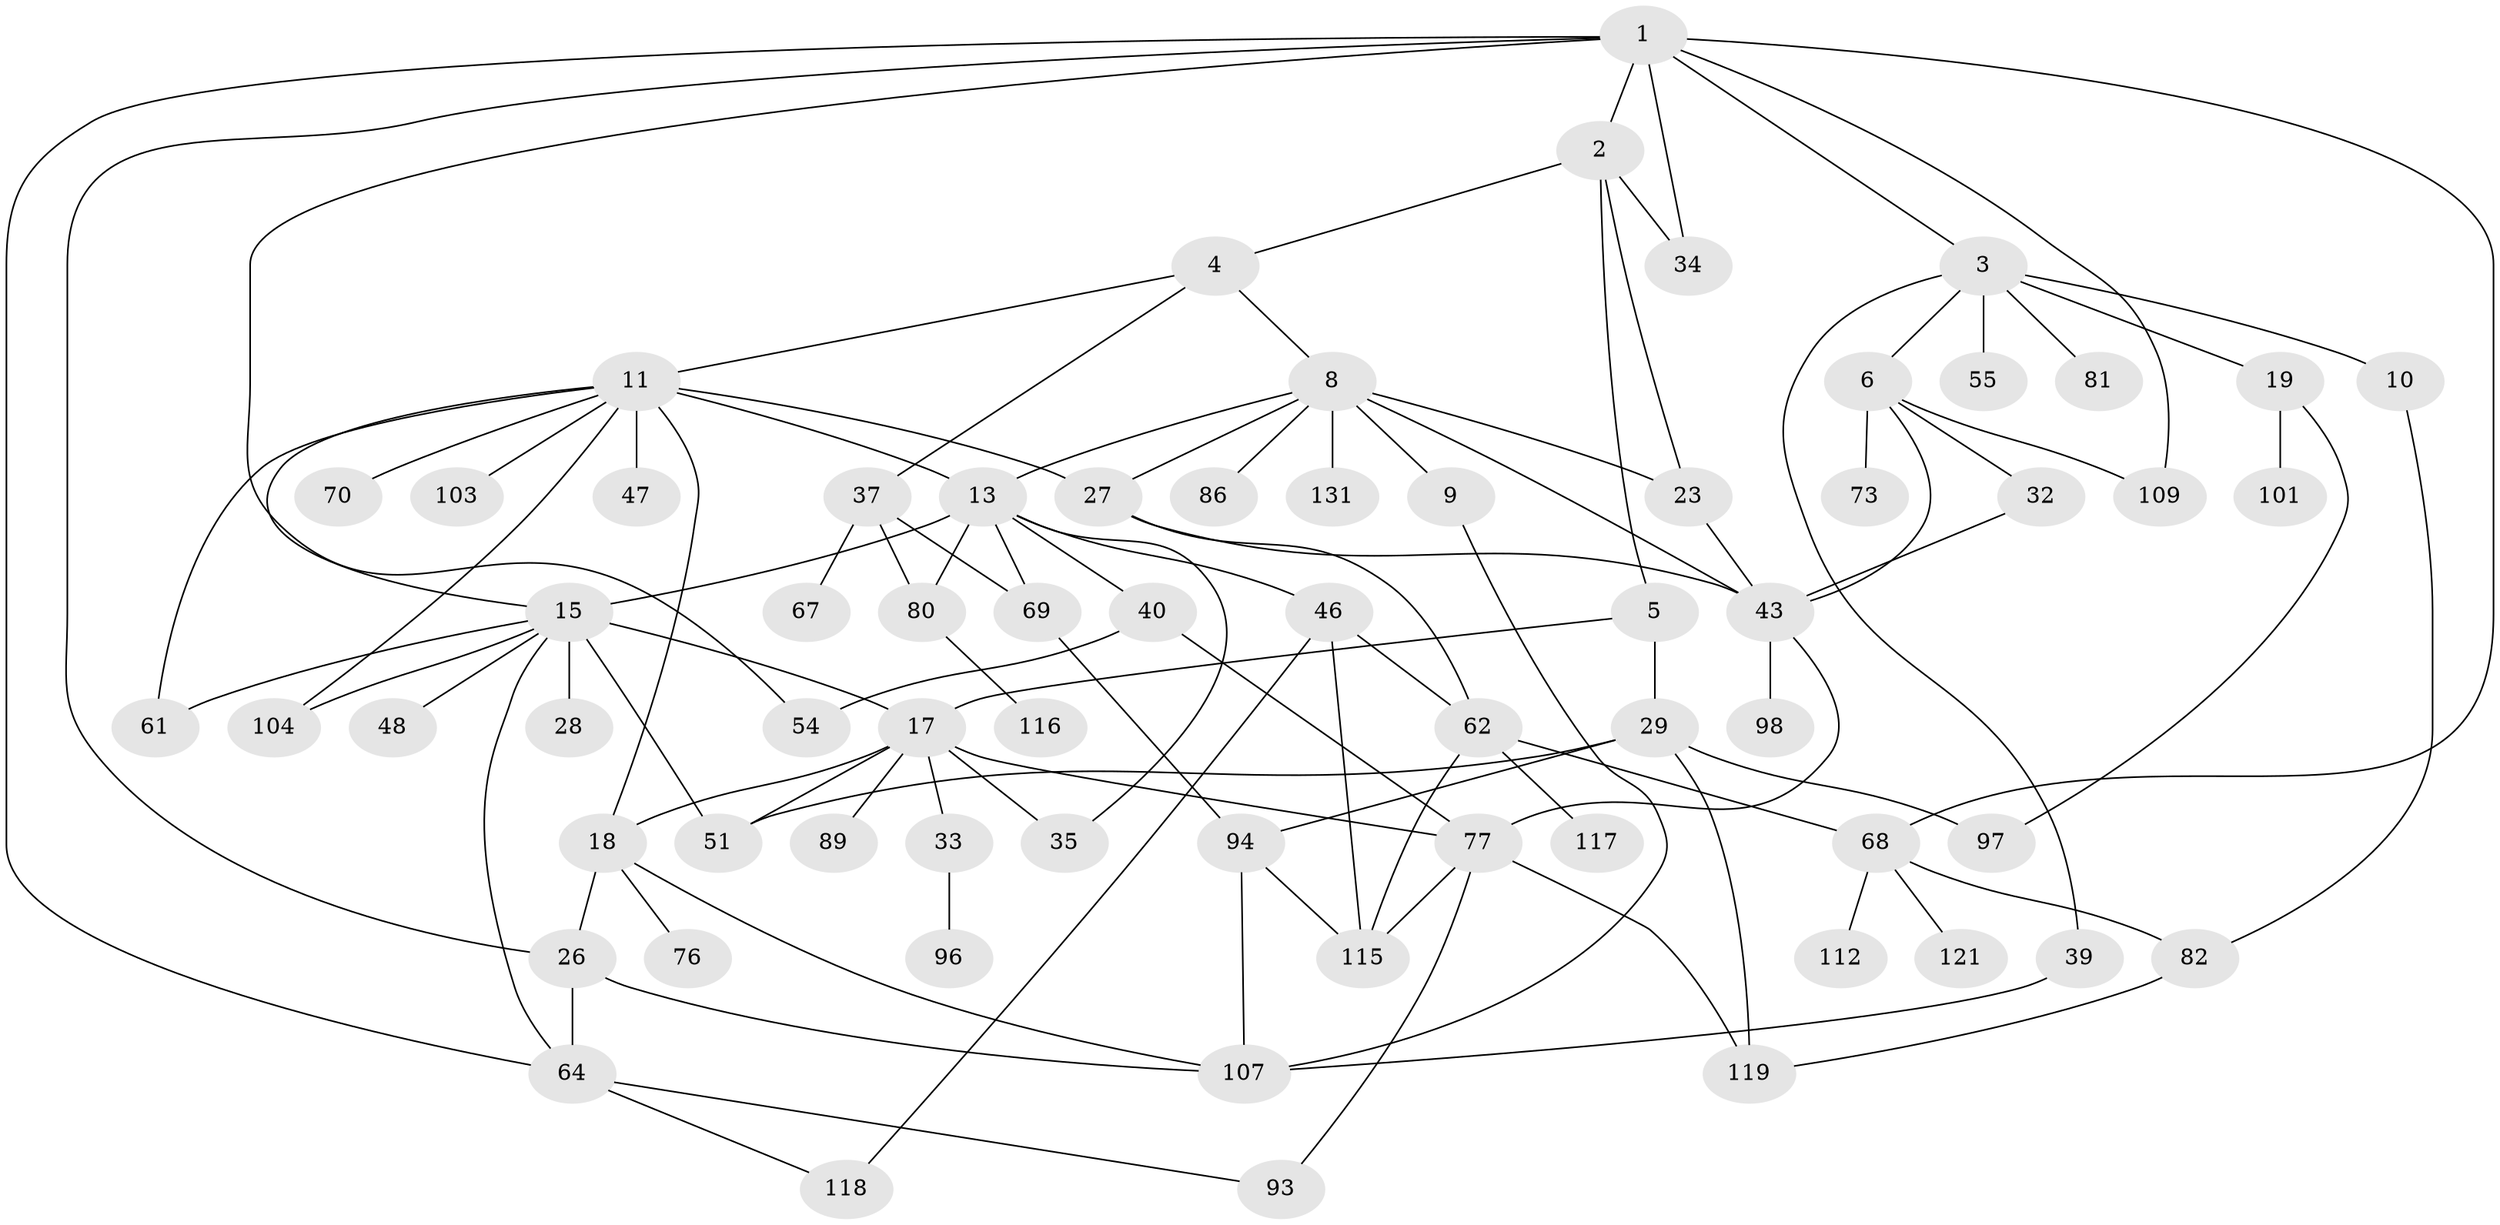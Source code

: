 // original degree distribution, {7: 0.022222222222222223, 5: 0.05185185185185185, 4: 0.16296296296296298, 3: 0.23703703703703705, 1: 0.2518518518518518, 2: 0.25925925925925924, 6: 0.007407407407407408, 8: 0.007407407407407408}
// Generated by graph-tools (version 1.1) at 2025/13/03/09/25 04:13:32]
// undirected, 67 vertices, 107 edges
graph export_dot {
graph [start="1"]
  node [color=gray90,style=filled];
  1 [super="+105+24"];
  2;
  3;
  4;
  5 [super="+7"];
  6 [super="+20"];
  8 [super="+38+49+72"];
  9 [super="+12"];
  10;
  11 [super="+21+14"];
  13 [super="+16"];
  15 [super="+53+122+31"];
  17 [super="+42+30"];
  18 [super="+60+113+75+22+25"];
  19 [super="+41"];
  23;
  26 [super="+99"];
  27;
  28;
  29 [super="+58+63"];
  32;
  33;
  34;
  35;
  37 [super="+57"];
  39 [super="+50"];
  40 [super="+45"];
  43 [super="+106+133+88+44"];
  46;
  47;
  48;
  51;
  54;
  55;
  61;
  62 [super="+83"];
  64 [super="+87+85"];
  67;
  68 [super="+78"];
  69 [super="+110"];
  70;
  73 [super="+102"];
  76;
  77 [super="+134+91"];
  80;
  81;
  82;
  86;
  89 [super="+92"];
  93;
  94 [super="+126"];
  96;
  97 [super="+128"];
  98;
  101;
  103;
  104;
  107 [super="+108"];
  109;
  112;
  115;
  116;
  117;
  118;
  119;
  121;
  131;
  1 -- 2;
  1 -- 3;
  1 -- 64;
  1 -- 68;
  1 -- 109;
  1 -- 34;
  1 -- 54;
  1 -- 26;
  2 -- 4;
  2 -- 5;
  2 -- 23;
  2 -- 34;
  3 -- 6;
  3 -- 10;
  3 -- 19;
  3 -- 39;
  3 -- 55;
  3 -- 81;
  4 -- 8;
  4 -- 11;
  4 -- 37;
  5 -- 17;
  5 -- 29;
  6 -- 32;
  6 -- 73;
  6 -- 109;
  6 -- 43;
  8 -- 9 [weight=2];
  8 -- 13;
  8 -- 27;
  8 -- 23;
  8 -- 131;
  8 -- 86;
  8 -- 43;
  9 -- 107;
  10 -- 82;
  11 -- 18 [weight=2];
  11 -- 70;
  11 -- 104;
  11 -- 27;
  11 -- 61;
  11 -- 103;
  11 -- 47;
  11 -- 15;
  11 -- 13;
  13 -- 15;
  13 -- 40;
  13 -- 46;
  13 -- 80;
  13 -- 35;
  13 -- 69 [weight=2];
  15 -- 28;
  15 -- 104;
  15 -- 61;
  15 -- 64;
  15 -- 48;
  15 -- 51;
  15 -- 17;
  17 -- 35;
  17 -- 89;
  17 -- 18;
  17 -- 33;
  17 -- 51;
  17 -- 77;
  18 -- 76;
  18 -- 26;
  18 -- 107;
  19 -- 101;
  19 -- 97;
  23 -- 43;
  26 -- 64;
  26 -- 107;
  27 -- 62;
  27 -- 43;
  29 -- 94;
  29 -- 97;
  29 -- 51;
  29 -- 119;
  32 -- 43;
  33 -- 96;
  37 -- 80;
  37 -- 67;
  37 -- 69;
  39 -- 107;
  40 -- 77;
  40 -- 54;
  43 -- 98;
  43 -- 77;
  46 -- 118;
  46 -- 115;
  46 -- 62;
  62 -- 115;
  62 -- 68;
  62 -- 117;
  64 -- 93;
  64 -- 118;
  68 -- 82;
  68 -- 112;
  68 -- 121;
  69 -- 94;
  77 -- 119;
  77 -- 115;
  77 -- 93;
  80 -- 116;
  82 -- 119;
  94 -- 115;
  94 -- 107;
}
